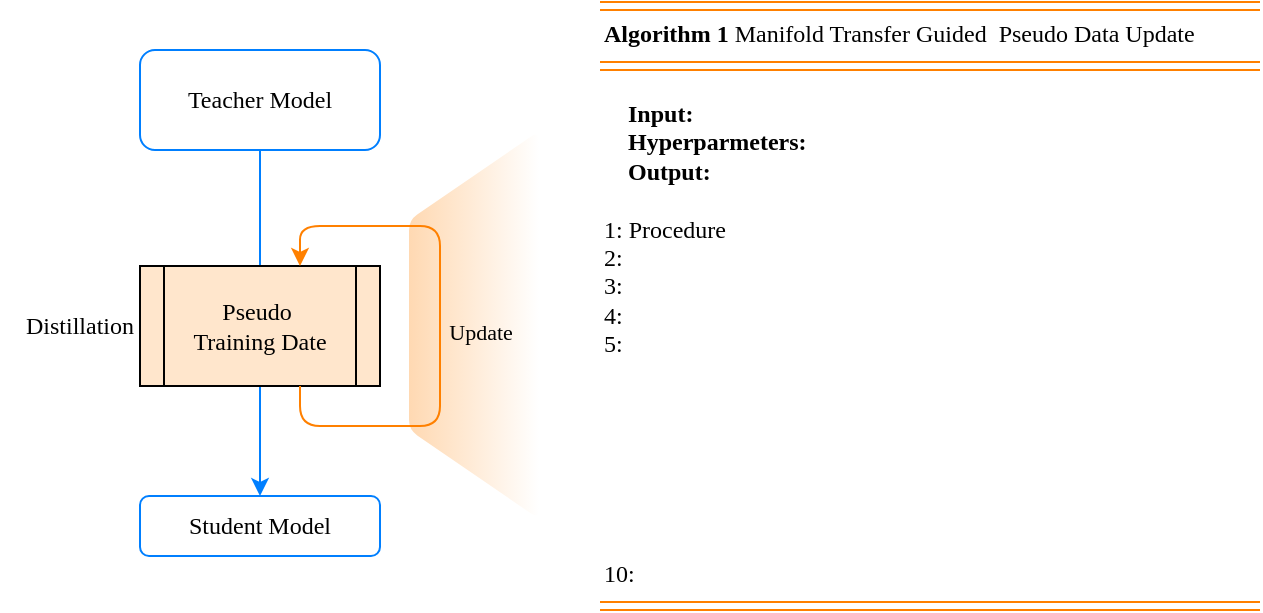 <mxfile version="14.1.9" type="github">
  <diagram id="rELSRqQGaBVKi-MMIzoR" name="Page-1">
    <mxGraphModel dx="946" dy="557" grid="1" gridSize="10" guides="1" tooltips="1" connect="1" arrows="1" fold="1" page="1" pageScale="1" pageWidth="827" pageHeight="1169" math="0" shadow="0">
      <root>
        <mxCell id="0" />
        <mxCell id="1" parent="0" />
        <mxCell id="krNY_DJbEI_IQzcqu2dD-11" value="&lt;font face=&quot;Times New Roman&quot;&gt;&lt;b&gt;Algorithm 1&lt;/b&gt;&amp;nbsp;Manifold Transfer Guided&amp;nbsp;&amp;nbsp;&lt;/font&gt;&lt;span style=&quot;font-family: &amp;#34;times new roman&amp;#34; ; text-align: center&quot;&gt;Pseudo Data Update&lt;/span&gt;" style="text;whiteSpace=wrap;html=1;" vertex="1" parent="1">
          <mxGeometry x="360" y="80" width="330" height="30" as="geometry" />
        </mxCell>
        <mxCell id="krNY_DJbEI_IQzcqu2dD-12" value="" style="shape=link;html=1;startArrow=none;startFill=0;endArrow=none;endFill=0;strokeColor=#FF8000;entryX=1;entryY=0;entryDx=0;entryDy=0;" edge="1" parent="1" target="krNY_DJbEI_IQzcqu2dD-11">
          <mxGeometry width="100" relative="1" as="geometry">
            <mxPoint x="360" y="80" as="sourcePoint" />
            <mxPoint x="460" y="80" as="targetPoint" />
          </mxGeometry>
        </mxCell>
        <mxCell id="krNY_DJbEI_IQzcqu2dD-13" value="" style="shape=link;html=1;startArrow=none;startFill=0;endArrow=none;endFill=0;strokeColor=#FF8000;entryX=1;entryY=0;entryDx=0;entryDy=0;" edge="1" parent="1">
          <mxGeometry width="100" relative="1" as="geometry">
            <mxPoint x="360" y="110" as="sourcePoint" />
            <mxPoint x="690" y="110" as="targetPoint" />
          </mxGeometry>
        </mxCell>
        <mxCell id="krNY_DJbEI_IQzcqu2dD-14" value="" style="shape=link;html=1;startArrow=none;startFill=0;endArrow=none;endFill=0;strokeColor=#FF8000;entryX=1;entryY=0;entryDx=0;entryDy=0;" edge="1" parent="1">
          <mxGeometry width="100" relative="1" as="geometry">
            <mxPoint x="360" y="380" as="sourcePoint" />
            <mxPoint x="690" y="380" as="targetPoint" />
          </mxGeometry>
        </mxCell>
        <mxCell id="krNY_DJbEI_IQzcqu2dD-15" value="&lt;font face=&quot;Times New Roman&quot;&gt;&lt;b&gt;&amp;nbsp; &amp;nbsp; Input:&amp;nbsp;&lt;br&gt;&amp;nbsp; &amp;nbsp; Hyperparmeters:&lt;br&gt;&amp;nbsp; &amp;nbsp; Output:&lt;/b&gt;&lt;br&gt;&lt;br&gt;1: Procedure&lt;br&gt;2:&lt;br&gt;3:&lt;br&gt;4:&lt;br&gt;5:&lt;br&gt;&lt;br&gt;&lt;br&gt;&lt;br&gt;&lt;br&gt;&lt;br&gt;&lt;br&gt;&lt;br&gt;10:&lt;/font&gt;" style="text;whiteSpace=wrap;html=1;" vertex="1" parent="1">
          <mxGeometry x="360" y="120" width="330" height="30" as="geometry" />
        </mxCell>
        <mxCell id="krNY_DJbEI_IQzcqu2dD-16" value="" style="group" vertex="1" connectable="0" parent="1">
          <mxGeometry x="60" y="100" width="269.5" height="255" as="geometry" />
        </mxCell>
        <mxCell id="krNY_DJbEI_IQzcqu2dD-1" value="" style="verticalLabelPosition=bottom;verticalAlign=top;html=1;shape=trapezoid;perimeter=trapezoidPerimeter;whiteSpace=wrap;size=0.23;arcSize=10;flipV=1;rounded=1;labelBackgroundColor=#66FFFF;gradientColor=#ffffff;rotation=90;fillColor=#FF8000;gradientDirection=south;opacity=30;strokeColor=none;" vertex="1" parent="krNY_DJbEI_IQzcqu2dD-16">
          <mxGeometry x="140" y="107" width="194" height="65" as="geometry" />
        </mxCell>
        <mxCell id="krNY_DJbEI_IQzcqu2dD-2" value="" style="group" vertex="1" connectable="0" parent="krNY_DJbEI_IQzcqu2dD-16">
          <mxGeometry width="220" height="255" as="geometry" />
        </mxCell>
        <mxCell id="krNY_DJbEI_IQzcqu2dD-3" value="&lt;font face=&quot;Times New Roman&quot;&gt;Teacher Model&lt;/font&gt;" style="rounded=1;whiteSpace=wrap;html=1;strokeColor=#007FFF;" vertex="1" parent="krNY_DJbEI_IQzcqu2dD-2">
          <mxGeometry x="70" y="2" width="120" height="50" as="geometry" />
        </mxCell>
        <mxCell id="krNY_DJbEI_IQzcqu2dD-4" value="&lt;font face=&quot;Times New Roman&quot;&gt;Student Model&lt;/font&gt;" style="rounded=1;whiteSpace=wrap;html=1;strokeColor=#007FFF;" vertex="1" parent="krNY_DJbEI_IQzcqu2dD-2">
          <mxGeometry x="70" y="225" width="120" height="30" as="geometry" />
        </mxCell>
        <mxCell id="krNY_DJbEI_IQzcqu2dD-5" style="edgeStyle=orthogonalEdgeStyle;rounded=0;orthogonalLoop=1;jettySize=auto;html=1;strokeColor=#007FFF;" edge="1" parent="krNY_DJbEI_IQzcqu2dD-2" source="krNY_DJbEI_IQzcqu2dD-3" target="krNY_DJbEI_IQzcqu2dD-4">
          <mxGeometry relative="1" as="geometry" />
        </mxCell>
        <mxCell id="krNY_DJbEI_IQzcqu2dD-6" value="&lt;font face=&quot;Times New Roman&quot;&gt;&lt;span&gt;Pseudo&amp;nbsp;&lt;/span&gt;&lt;br&gt;&lt;span&gt;Training Date&lt;/span&gt;&lt;/font&gt;" style="shape=process;whiteSpace=wrap;html=1;backgroundOutline=1;fillColor=#FFE6CC;" vertex="1" parent="krNY_DJbEI_IQzcqu2dD-2">
          <mxGeometry x="70" y="110" width="120" height="60" as="geometry" />
        </mxCell>
        <mxCell id="krNY_DJbEI_IQzcqu2dD-7" value="&lt;font face=&quot;Times New Roman&quot;&gt;Distillation&lt;/font&gt;" style="text;html=1;strokeColor=none;fillColor=none;align=center;verticalAlign=middle;whiteSpace=wrap;rounded=0;" vertex="1" parent="krNY_DJbEI_IQzcqu2dD-2">
          <mxGeometry y="130" width="80" height="20" as="geometry" />
        </mxCell>
        <mxCell id="krNY_DJbEI_IQzcqu2dD-8" value="" style="edgeStyle=elbowEdgeStyle;elbow=vertical;endArrow=none;html=1;startArrow=none;startFill=0;endFill=0;strokeColor=#FF8000;" edge="1" parent="krNY_DJbEI_IQzcqu2dD-2">
          <mxGeometry x="150" y="80" width="50" height="50" as="geometry">
            <mxPoint x="150" y="170" as="sourcePoint" />
            <mxPoint x="220" y="110" as="targetPoint" />
            <Array as="points">
              <mxPoint x="192" y="190" />
            </Array>
          </mxGeometry>
        </mxCell>
        <mxCell id="krNY_DJbEI_IQzcqu2dD-9" value="&lt;font face=&quot;Times New Roman&quot;&gt;Update&lt;/font&gt;" style="edgeLabel;html=1;align=center;verticalAlign=middle;resizable=0;points=[];labelBackgroundColor=none;" vertex="1" connectable="0" parent="krNY_DJbEI_IQzcqu2dD-8">
          <mxGeometry x="0.619" relative="1" as="geometry">
            <mxPoint x="20" y="0.21" as="offset" />
          </mxGeometry>
        </mxCell>
        <mxCell id="krNY_DJbEI_IQzcqu2dD-10" value="" style="edgeStyle=segmentEdgeStyle;endArrow=classic;html=1;strokeColor=#FF8000;" edge="1" parent="krNY_DJbEI_IQzcqu2dD-2">
          <mxGeometry x="150" y="80" width="50" height="50" as="geometry">
            <mxPoint x="220" y="122.308" as="sourcePoint" />
            <mxPoint x="150" y="110" as="targetPoint" />
            <Array as="points">
              <mxPoint x="220" y="90" />
              <mxPoint x="150" y="90" />
            </Array>
          </mxGeometry>
        </mxCell>
      </root>
    </mxGraphModel>
  </diagram>
</mxfile>

